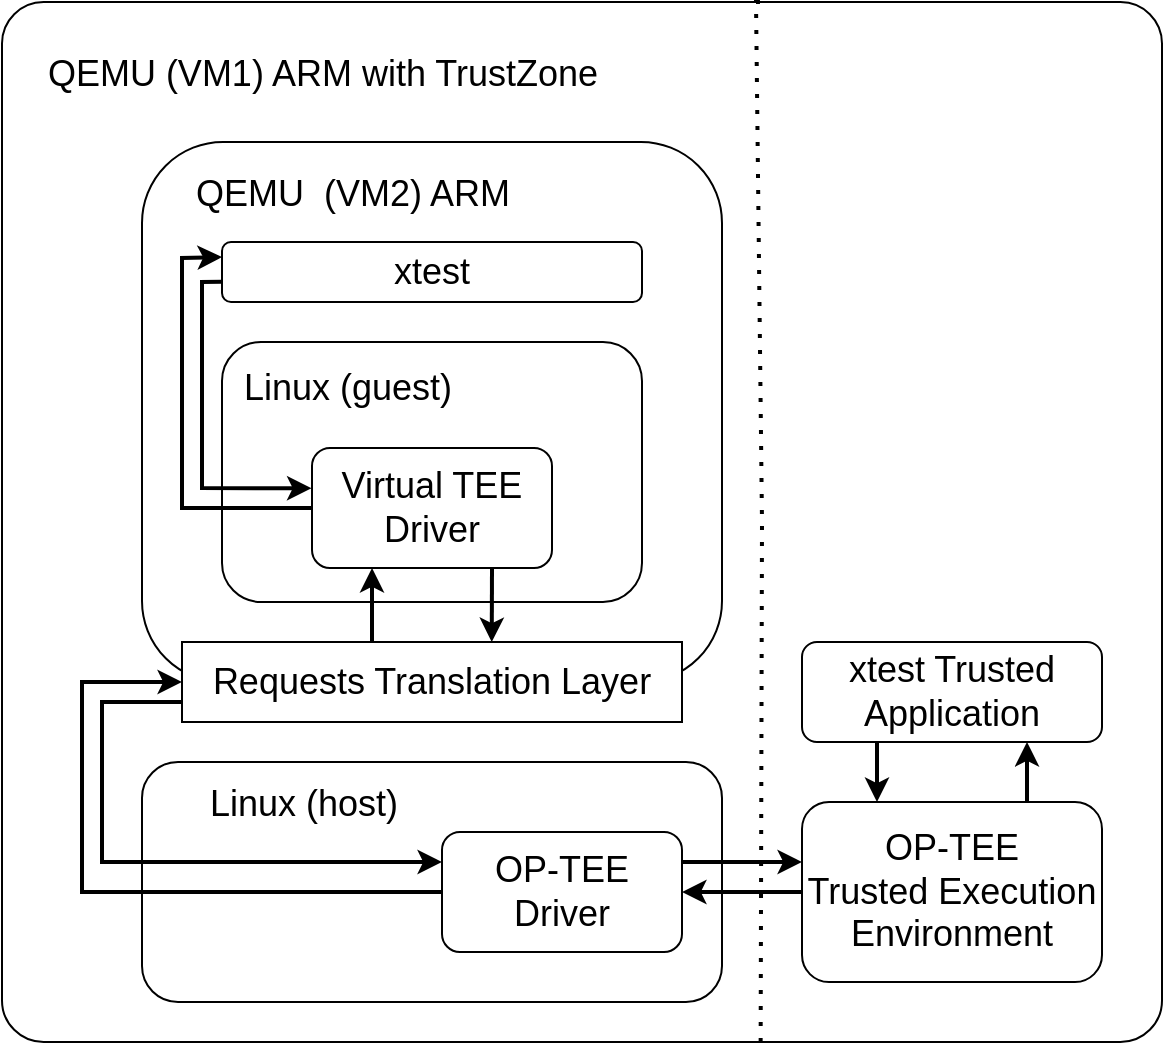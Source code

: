 <mxfile version="20.8.20" type="device"><diagram name="Page-1" id="f4yhKCYMg9nU_8VmpNUF"><mxGraphModel dx="398" dy="199" grid="1" gridSize="10" guides="1" tooltips="0" connect="1" arrows="1" fold="1" page="1" pageScale="1" pageWidth="827" pageHeight="1169" math="0" shadow="0"><root><mxCell id="0"/><mxCell id="1" parent="0"/><mxCell id="LzCU_pxaL04aBMvCMkat-33" value="QEMU (VM1) ARM with TrustZone" style="rounded=1;whiteSpace=wrap;html=1;fontSize=18;spacing=-48;labelPosition=left;verticalLabelPosition=top;align=right;verticalAlign=bottom;spacingRight=-250;glass=0;arcSize=4;" vertex="1" parent="1"><mxGeometry x="10" y="10" width="580" height="520" as="geometry"/></mxCell><mxCell id="LzCU_pxaL04aBMvCMkat-8" value="Linux (host)" style="rounded=1;whiteSpace=wrap;html=1;align=right;spacingTop=0;labelPosition=left;verticalLabelPosition=top;verticalAlign=bottom;spacingBottom=31;spacing=-64;fontSize=18;spacingLeft=0;spacingRight=-64;" vertex="1" parent="1"><mxGeometry x="80" y="390" width="290" height="120" as="geometry"/></mxCell><mxCell id="LzCU_pxaL04aBMvCMkat-4" value="&lt;div&gt;QEMU&amp;nbsp; (VM2) ARM&lt;br&gt;&lt;/div&gt;" style="rounded=1;whiteSpace=wrap;html=1;align=right;spacingTop=0;labelPosition=left;verticalLabelPosition=top;verticalAlign=bottom;spacingBottom=26;spacing=-64;fontSize=18;spacingLeft=0;spacingRight=-120;" vertex="1" parent="1"><mxGeometry x="80" y="80" width="290" height="270" as="geometry"/></mxCell><mxCell id="LzCU_pxaL04aBMvCMkat-2" value="&lt;p style=&quot;line-height: 120%; font-size: 18px;&quot;&gt;&lt;/p&gt;&lt;div style=&quot;font-size: 18px;&quot; align=&quot;left&quot;&gt;Linux (guest)&lt;/div&gt;" style="rounded=1;whiteSpace=wrap;html=1;align=right;spacingTop=0;labelPosition=left;verticalLabelPosition=top;verticalAlign=bottom;spacingBottom=0;spacing=-35;fontSize=18;spacingRight=-80;" vertex="1" parent="1"><mxGeometry x="120" y="180" width="210" height="130" as="geometry"/></mxCell><mxCell id="LzCU_pxaL04aBMvCMkat-1" value="Virtual TEE Driver" style="rounded=1;whiteSpace=wrap;html=1;fontSize=18;" vertex="1" parent="1"><mxGeometry x="165" y="233" width="120" height="60" as="geometry"/></mxCell><mxCell id="LzCU_pxaL04aBMvCMkat-3" value="xtest" style="rounded=1;whiteSpace=wrap;html=1;align=center;spacingTop=0;labelPosition=center;verticalLabelPosition=middle;verticalAlign=middle;spacingBottom=0;spacing=0;fontSize=18;" vertex="1" parent="1"><mxGeometry x="120" y="130" width="210" height="30" as="geometry"/></mxCell><mxCell id="LzCU_pxaL04aBMvCMkat-5" value="Requests Translation Layer" style="rounded=0;whiteSpace=wrap;html=1;fontSize=18;" vertex="1" parent="1"><mxGeometry x="100" y="330" width="250" height="40" as="geometry"/></mxCell><mxCell id="LzCU_pxaL04aBMvCMkat-9" value="&lt;div&gt;OP-TEE Driver&lt;/div&gt;" style="rounded=1;whiteSpace=wrap;html=1;fontSize=18;" vertex="1" parent="1"><mxGeometry x="230" y="425" width="120" height="60" as="geometry"/></mxCell><mxCell id="LzCU_pxaL04aBMvCMkat-10" value="OP-TEE&lt;br&gt;&lt;div&gt;Trusted Execution Environment&lt;/div&gt;" style="rounded=1;whiteSpace=wrap;html=1;fontSize=18;" vertex="1" parent="1"><mxGeometry x="410" y="410" width="150" height="90" as="geometry"/></mxCell><mxCell id="LzCU_pxaL04aBMvCMkat-23" value="" style="endArrow=classic;html=1;rounded=0;strokeWidth=2;fontSize=18;entryX=0;entryY=0.25;entryDx=0;entryDy=0;exitX=0;exitY=0.5;exitDx=0;exitDy=0;" edge="1" parent="1" source="LzCU_pxaL04aBMvCMkat-1" target="LzCU_pxaL04aBMvCMkat-3"><mxGeometry width="50" height="50" relative="1" as="geometry"><mxPoint x="165" y="267" as="sourcePoint"/><mxPoint x="120" y="142" as="targetPoint"/><Array as="points"><mxPoint x="100" y="263"/><mxPoint x="100" y="138"/></Array></mxGeometry></mxCell><mxCell id="LzCU_pxaL04aBMvCMkat-24" value="" style="endArrow=classic;html=1;rounded=0;strokeWidth=2;fontSize=18;exitX=0;exitY=0.75;exitDx=0;exitDy=0;entryX=0;entryY=0.25;entryDx=0;entryDy=0;" edge="1" parent="1" source="LzCU_pxaL04aBMvCMkat-5" target="LzCU_pxaL04aBMvCMkat-9"><mxGeometry width="50" height="50" relative="1" as="geometry"><mxPoint x="200" y="440" as="sourcePoint"/><mxPoint x="250" y="390" as="targetPoint"/><Array as="points"><mxPoint x="60" y="360"/><mxPoint x="60" y="440"/></Array></mxGeometry></mxCell><mxCell id="LzCU_pxaL04aBMvCMkat-25" value="" style="endArrow=classic;html=1;rounded=0;strokeWidth=2;fontSize=18;exitX=0;exitY=0.5;exitDx=0;exitDy=0;entryX=0;entryY=0.5;entryDx=0;entryDy=0;" edge="1" parent="1" source="LzCU_pxaL04aBMvCMkat-9" target="LzCU_pxaL04aBMvCMkat-5"><mxGeometry width="50" height="50" relative="1" as="geometry"><mxPoint x="230" y="430" as="sourcePoint"/><mxPoint x="280" y="380" as="targetPoint"/><Array as="points"><mxPoint x="50" y="455"/><mxPoint x="50" y="350"/></Array></mxGeometry></mxCell><mxCell id="LzCU_pxaL04aBMvCMkat-27" value="" style="endArrow=classic;html=1;rounded=0;strokeWidth=2;fontSize=18;exitX=0.75;exitY=1;exitDx=0;exitDy=0;entryX=0.603;entryY=0.926;entryDx=0;entryDy=0;entryPerimeter=0;" edge="1" parent="1" source="LzCU_pxaL04aBMvCMkat-1" target="LzCU_pxaL04aBMvCMkat-4"><mxGeometry width="50" height="50" relative="1" as="geometry"><mxPoint x="230" y="340" as="sourcePoint"/><mxPoint x="280" y="290" as="targetPoint"/></mxGeometry></mxCell><mxCell id="LzCU_pxaL04aBMvCMkat-29" value="" style="endArrow=classic;html=1;rounded=0;strokeWidth=2;fontSize=18;entryX=0.25;entryY=1;entryDx=0;entryDy=0;" edge="1" parent="1" target="LzCU_pxaL04aBMvCMkat-1"><mxGeometry width="50" height="50" relative="1" as="geometry"><mxPoint x="195" y="330" as="sourcePoint"/><mxPoint x="280" y="290" as="targetPoint"/></mxGeometry></mxCell><mxCell id="LzCU_pxaL04aBMvCMkat-30" value="" style="endArrow=classic;html=1;rounded=0;strokeWidth=2;fontSize=18;exitX=1;exitY=0.25;exitDx=0;exitDy=0;entryX=0;entryY=0.333;entryDx=0;entryDy=0;entryPerimeter=0;" edge="1" parent="1" source="LzCU_pxaL04aBMvCMkat-9" target="LzCU_pxaL04aBMvCMkat-10"><mxGeometry width="50" height="50" relative="1" as="geometry"><mxPoint x="340" y="510" as="sourcePoint"/><mxPoint x="390" y="460" as="targetPoint"/></mxGeometry></mxCell><mxCell id="LzCU_pxaL04aBMvCMkat-31" value="" style="endArrow=classic;html=1;rounded=0;strokeWidth=2;fontSize=18;entryX=1;entryY=0.5;entryDx=0;entryDy=0;exitX=0;exitY=0.5;exitDx=0;exitDy=0;" edge="1" parent="1" source="LzCU_pxaL04aBMvCMkat-10" target="LzCU_pxaL04aBMvCMkat-9"><mxGeometry width="50" height="50" relative="1" as="geometry"><mxPoint x="340" y="510" as="sourcePoint"/><mxPoint x="390" y="460" as="targetPoint"/></mxGeometry></mxCell><mxCell id="LzCU_pxaL04aBMvCMkat-32" value="" style="endArrow=classic;html=1;rounded=0;fontSize=18;exitX=0.138;exitY=0.259;exitDx=0;exitDy=0;strokeWidth=2;entryX=-0.002;entryY=0.336;entryDx=0;entryDy=0;entryPerimeter=0;exitPerimeter=0;" edge="1" parent="1" source="LzCU_pxaL04aBMvCMkat-4" target="LzCU_pxaL04aBMvCMkat-1"><mxGeometry width="50" height="50" relative="1" as="geometry"><mxPoint x="120" y="149.5" as="sourcePoint"/><mxPoint x="165" y="252" as="targetPoint"/><Array as="points"><mxPoint x="110" y="150"/><mxPoint x="110" y="253"/></Array></mxGeometry></mxCell><mxCell id="LzCU_pxaL04aBMvCMkat-34" value="xtest Trusted Application" style="rounded=1;whiteSpace=wrap;html=1;align=center;spacingTop=0;labelPosition=center;verticalLabelPosition=middle;verticalAlign=middle;spacingBottom=0;spacing=0;fontSize=18;" vertex="1" parent="1"><mxGeometry x="410" y="330" width="150" height="50" as="geometry"/></mxCell><mxCell id="LzCU_pxaL04aBMvCMkat-41" value="" style="endArrow=none;dashed=1;html=1;dashPattern=1 3;strokeWidth=2;rounded=0;fontSize=18;exitX=0.654;exitY=1;exitDx=0;exitDy=0;exitPerimeter=0;" edge="1" parent="1" source="LzCU_pxaL04aBMvCMkat-33"><mxGeometry width="50" height="50" relative="1" as="geometry"><mxPoint x="370" y="280" as="sourcePoint"/><mxPoint x="390" y="10" as="targetPoint"/><Array as="points"><mxPoint x="390" y="270"/><mxPoint x="387" y="10"/></Array></mxGeometry></mxCell><mxCell id="LzCU_pxaL04aBMvCMkat-43" value="" style="endArrow=classic;html=1;rounded=0;strokeWidth=2;fontSize=18;exitX=0.25;exitY=1;exitDx=0;exitDy=0;entryX=0.25;entryY=0;entryDx=0;entryDy=0;" edge="1" parent="1" source="LzCU_pxaL04aBMvCMkat-34" target="LzCU_pxaL04aBMvCMkat-10"><mxGeometry width="50" height="50" relative="1" as="geometry"><mxPoint x="410" y="380" as="sourcePoint"/><mxPoint x="460" y="330" as="targetPoint"/></mxGeometry></mxCell><mxCell id="LzCU_pxaL04aBMvCMkat-44" value="" style="endArrow=classic;html=1;rounded=0;strokeWidth=2;fontSize=18;exitX=0.75;exitY=0;exitDx=0;exitDy=0;entryX=0.75;entryY=1;entryDx=0;entryDy=0;" edge="1" parent="1" source="LzCU_pxaL04aBMvCMkat-10" target="LzCU_pxaL04aBMvCMkat-34"><mxGeometry width="50" height="50" relative="1" as="geometry"><mxPoint x="410" y="380" as="sourcePoint"/><mxPoint x="460" y="330" as="targetPoint"/></mxGeometry></mxCell></root></mxGraphModel></diagram></mxfile>